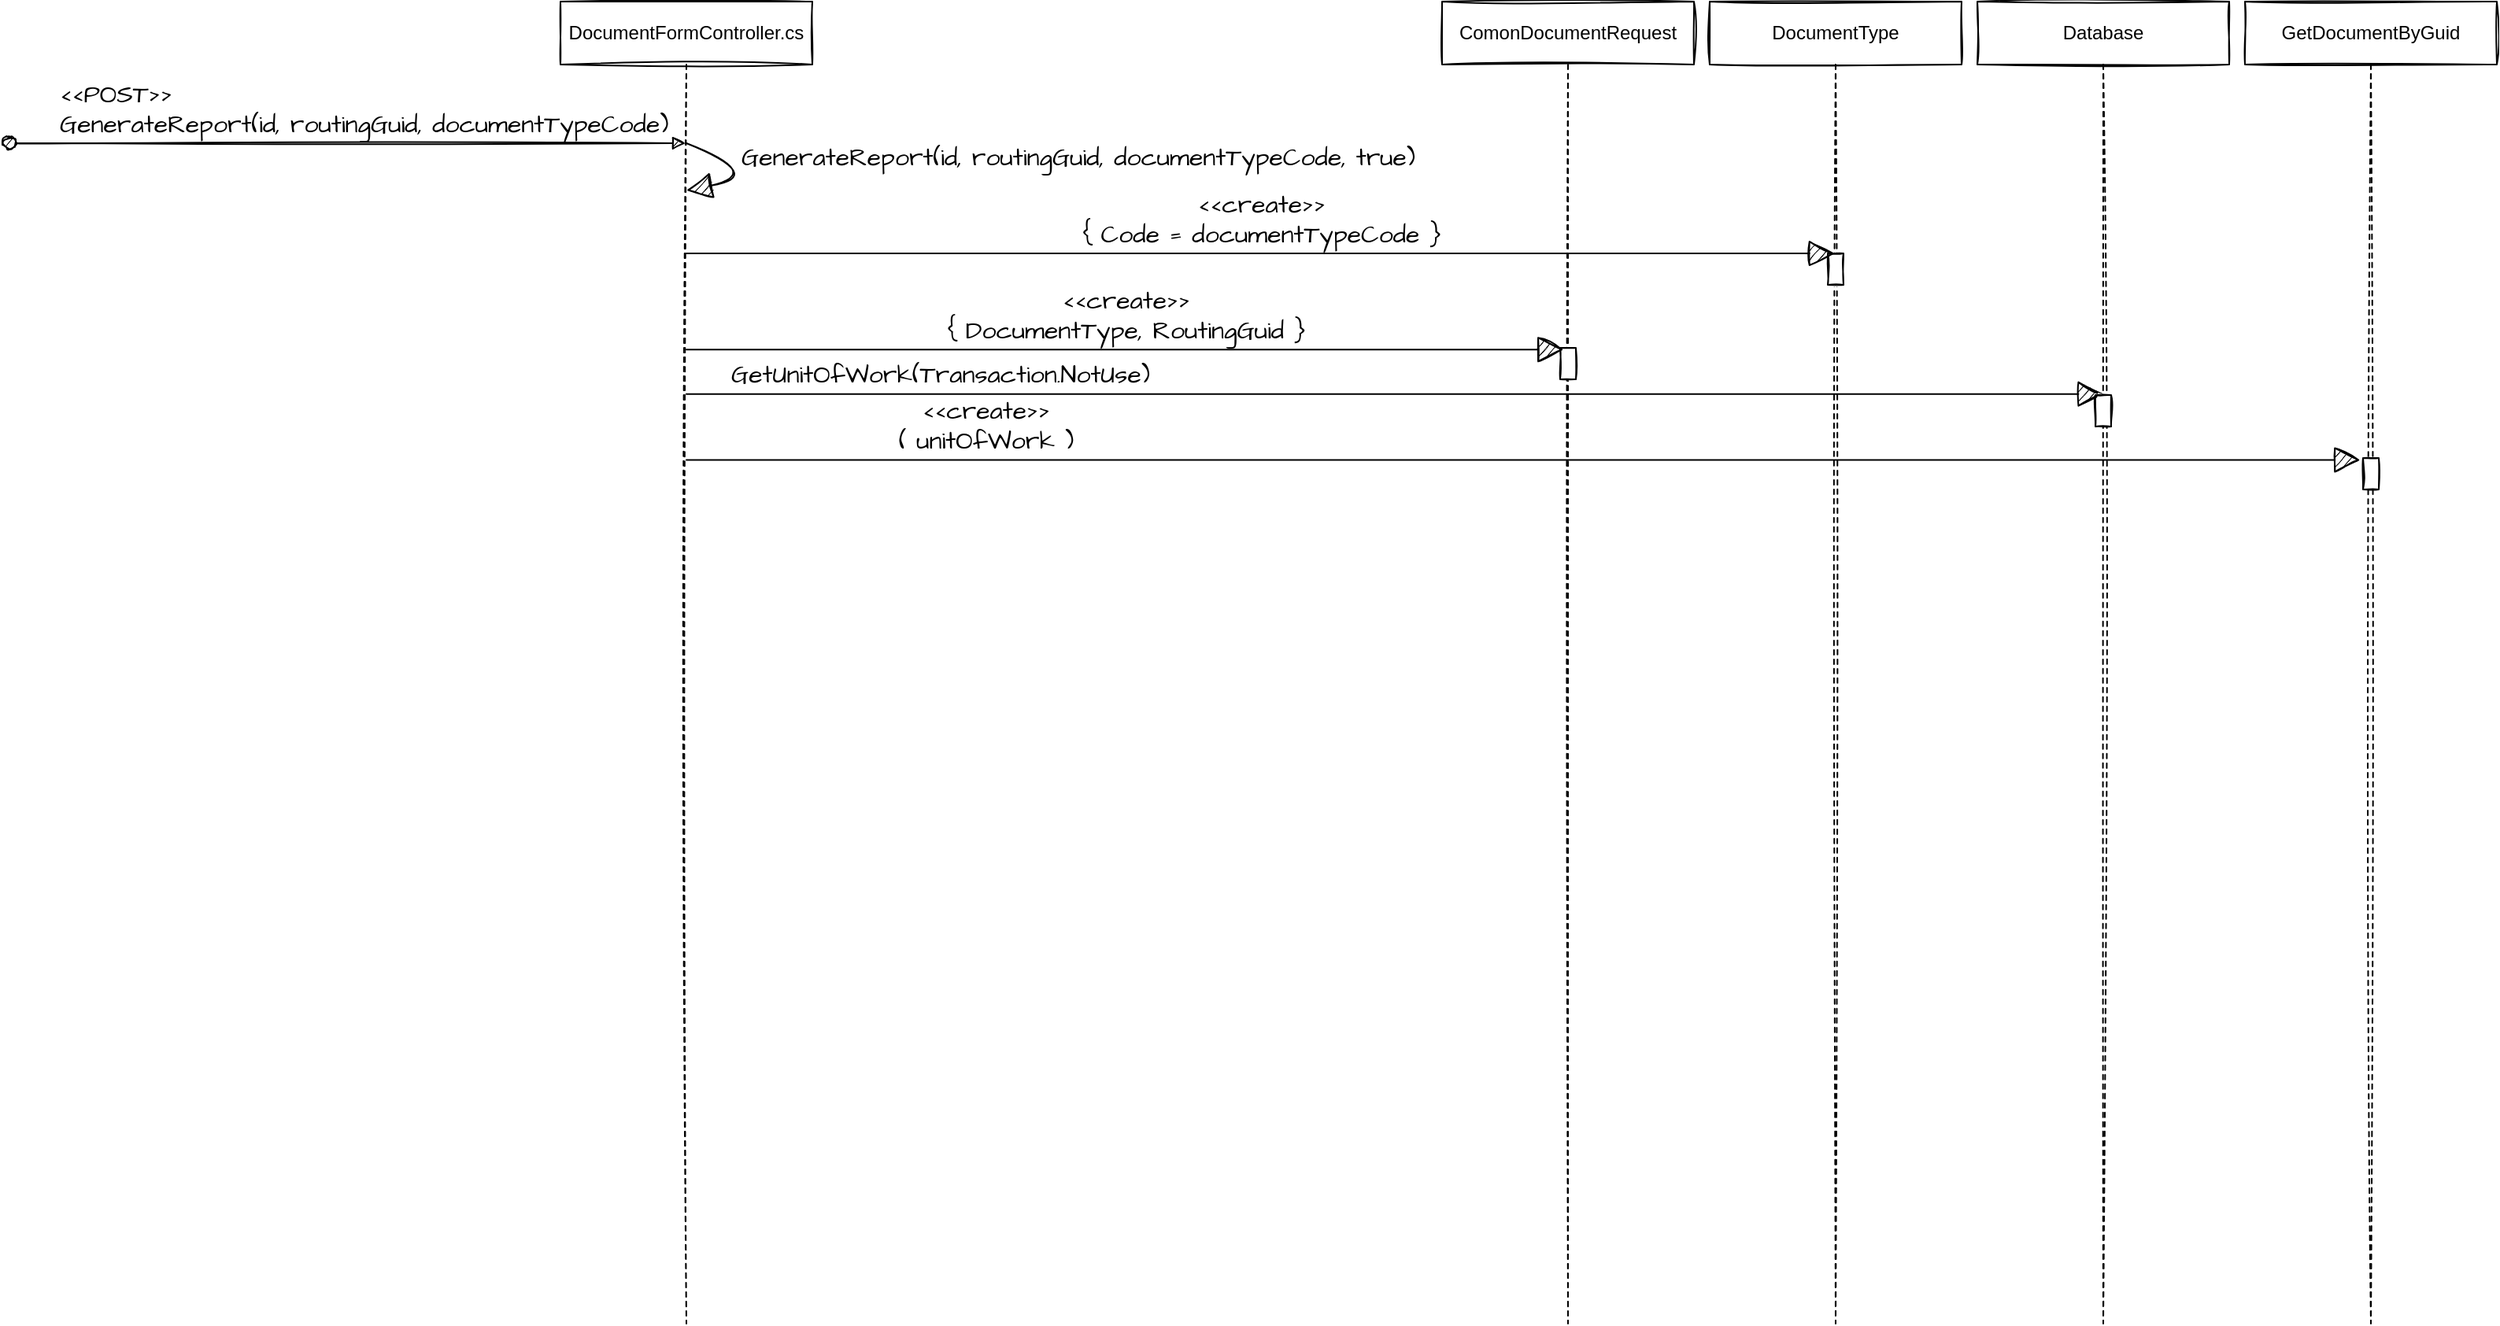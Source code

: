 <mxfile version="20.3.0" type="github">
  <diagram id="j9tNzVP-D8R7nncAc0zW" name="Страница 1">
    <mxGraphModel dx="1679" dy="964" grid="1" gridSize="10" guides="1" tooltips="1" connect="1" arrows="1" fold="1" page="1" pageScale="1" pageWidth="827" pageHeight="1169" math="0" shadow="0">
      <root>
        <mxCell id="0" />
        <mxCell id="1" parent="0" />
        <mxCell id="KA42aVoV2NwXhPdS14lZ-2" value="DocumentFormController.cs" style="shape=umlLifeline;perimeter=lifelinePerimeter;whiteSpace=wrap;html=1;container=1;collapsible=0;recursiveResize=0;outlineConnect=0;sketch=1;" vertex="1" parent="1">
          <mxGeometry x="40" y="40" width="160" height="840" as="geometry" />
        </mxCell>
        <mxCell id="KA42aVoV2NwXhPdS14lZ-3" value="&amp;lt;&amp;lt;POST&amp;gt;&amp;gt;&lt;br&gt;GenerateReport(id, routingGuid, documentTypeCode)" style="html=1;verticalAlign=bottom;startArrow=oval;startFill=1;endArrow=block;startSize=8;rounded=0;sketch=1;hachureGap=4;fontFamily=Architects Daughter;fontSource=https%3A%2F%2Ffonts.googleapis.com%2Fcss%3Ffamily%3DArchitects%2BDaughter;fontSize=16;sourcePerimeterSpacing=8;targetPerimeterSpacing=8;curved=1;align=left;labelPosition=right;verticalLabelPosition=top;" edge="1" parent="KA42aVoV2NwXhPdS14lZ-2" target="KA42aVoV2NwXhPdS14lZ-2">
          <mxGeometry x="-0.86" width="60" relative="1" as="geometry">
            <mxPoint x="-350" y="90" as="sourcePoint" />
            <mxPoint x="60" y="90" as="targetPoint" />
            <mxPoint as="offset" />
          </mxGeometry>
        </mxCell>
        <mxCell id="KA42aVoV2NwXhPdS14lZ-5" value="GenerateReport(id, routingGuid, documentTypeCode, true)" style="html=1;verticalAlign=bottom;endArrow=block;rounded=0;sketch=1;hachureGap=4;fontFamily=Architects Daughter;fontSource=https%3A%2F%2Ffonts.googleapis.com%2Fcss%3Ffamily%3DArchitects%2BDaughter;fontSize=16;startSize=14;endSize=14;sourcePerimeterSpacing=8;targetPerimeterSpacing=8;curved=1;align=left;" edge="1" parent="KA42aVoV2NwXhPdS14lZ-2" target="KA42aVoV2NwXhPdS14lZ-2">
          <mxGeometry x="0.357" y="-2" width="80" relative="1" as="geometry">
            <mxPoint x="80" y="90" as="sourcePoint" />
            <mxPoint x="120.024" y="180" as="targetPoint" />
            <Array as="points">
              <mxPoint x="130" y="110" />
              <mxPoint x="80" y="120" />
            </Array>
            <mxPoint as="offset" />
          </mxGeometry>
        </mxCell>
        <mxCell id="KA42aVoV2NwXhPdS14lZ-6" value="ComonDocumentRequest" style="shape=umlLifeline;perimeter=lifelinePerimeter;whiteSpace=wrap;html=1;container=1;collapsible=0;recursiveResize=0;outlineConnect=0;sketch=1;" vertex="1" parent="1">
          <mxGeometry x="600" y="40" width="160" height="840" as="geometry" />
        </mxCell>
        <mxCell id="KA42aVoV2NwXhPdS14lZ-10" value="" style="html=1;points=[];perimeter=orthogonalPerimeter;sketch=1;hachureGap=4;fontFamily=Architects Daughter;fontSource=https%3A%2F%2Ffonts.googleapis.com%2Fcss%3Ffamily%3DArchitects%2BDaughter;fontSize=20;" vertex="1" parent="KA42aVoV2NwXhPdS14lZ-6">
          <mxGeometry x="75" y="220" width="10" height="20" as="geometry" />
        </mxCell>
        <mxCell id="KA42aVoV2NwXhPdS14lZ-9" value="&amp;lt;&amp;lt;create&amp;gt;&amp;gt;&lt;br&gt;{ DocumentType, RoutingGuid }" style="html=1;verticalAlign=bottom;endArrow=block;rounded=0;sketch=1;hachureGap=4;fontFamily=Architects Daughter;fontSource=https%3A%2F%2Ffonts.googleapis.com%2Fcss%3Ffamily%3DArchitects%2BDaughter;fontSize=16;startSize=14;endSize=14;sourcePerimeterSpacing=8;targetPerimeterSpacing=8;curved=1;entryX=0.215;entryY=0.056;entryDx=0;entryDy=0;entryPerimeter=0;" edge="1" parent="1" source="KA42aVoV2NwXhPdS14lZ-2" target="KA42aVoV2NwXhPdS14lZ-10">
          <mxGeometry width="80" relative="1" as="geometry">
            <mxPoint x="120" y="260" as="sourcePoint" />
            <mxPoint x="680" y="260" as="targetPoint" />
          </mxGeometry>
        </mxCell>
        <mxCell id="KA42aVoV2NwXhPdS14lZ-11" value="GetUnitOfWork(Transaction.NotUse)" style="html=1;verticalAlign=bottom;endArrow=block;rounded=0;sketch=1;hachureGap=4;fontFamily=Architects Daughter;fontSource=https%3A%2F%2Ffonts.googleapis.com%2Fcss%3Ffamily%3DArchitects%2BDaughter;fontSize=16;startSize=14;endSize=14;sourcePerimeterSpacing=8;targetPerimeterSpacing=8;curved=1;entryX=0.533;entryY=-0.033;entryDx=0;entryDy=0;entryPerimeter=0;" edge="1" parent="1" source="KA42aVoV2NwXhPdS14lZ-2" target="KA42aVoV2NwXhPdS14lZ-16">
          <mxGeometry x="-0.644" width="80" relative="1" as="geometry">
            <mxPoint x="90.0" y="340" as="sourcePoint" />
            <mxPoint x="650" y="340" as="targetPoint" />
            <mxPoint as="offset" />
          </mxGeometry>
        </mxCell>
        <mxCell id="KA42aVoV2NwXhPdS14lZ-12" value="DocumentType" style="shape=umlLifeline;perimeter=lifelinePerimeter;whiteSpace=wrap;html=1;container=1;collapsible=0;recursiveResize=0;outlineConnect=0;sketch=1;" vertex="1" parent="1">
          <mxGeometry x="770" y="40" width="160" height="840" as="geometry" />
        </mxCell>
        <mxCell id="KA42aVoV2NwXhPdS14lZ-13" value="" style="html=1;points=[];perimeter=orthogonalPerimeter;sketch=1;hachureGap=4;fontFamily=Architects Daughter;fontSource=https%3A%2F%2Ffonts.googleapis.com%2Fcss%3Ffamily%3DArchitects%2BDaughter;fontSize=20;" vertex="1" parent="KA42aVoV2NwXhPdS14lZ-12">
          <mxGeometry x="75" y="160" width="10" height="20" as="geometry" />
        </mxCell>
        <mxCell id="KA42aVoV2NwXhPdS14lZ-14" value="&amp;lt;&amp;lt;create&amp;gt;&amp;gt;&lt;br&gt;{ Code = documentTypeCode }" style="html=1;verticalAlign=bottom;endArrow=block;rounded=0;sketch=1;hachureGap=4;fontFamily=Architects Daughter;fontSource=https%3A%2F%2Ffonts.googleapis.com%2Fcss%3Ffamily%3DArchitects%2BDaughter;fontSize=16;startSize=14;endSize=14;sourcePerimeterSpacing=8;targetPerimeterSpacing=8;curved=1;" edge="1" parent="1" source="KA42aVoV2NwXhPdS14lZ-2" target="KA42aVoV2NwXhPdS14lZ-12">
          <mxGeometry width="80" relative="1" as="geometry">
            <mxPoint x="125.0" y="200" as="sourcePoint" />
            <mxPoint x="685" y="200" as="targetPoint" />
            <Array as="points">
              <mxPoint x="310" y="200" />
            </Array>
          </mxGeometry>
        </mxCell>
        <mxCell id="KA42aVoV2NwXhPdS14lZ-15" value="Database" style="shape=umlLifeline;perimeter=lifelinePerimeter;whiteSpace=wrap;html=1;container=1;collapsible=0;recursiveResize=0;outlineConnect=0;sketch=1;" vertex="1" parent="1">
          <mxGeometry x="940" y="40" width="160" height="840" as="geometry" />
        </mxCell>
        <mxCell id="KA42aVoV2NwXhPdS14lZ-16" value="" style="html=1;points=[];perimeter=orthogonalPerimeter;sketch=1;hachureGap=4;fontFamily=Architects Daughter;fontSource=https%3A%2F%2Ffonts.googleapis.com%2Fcss%3Ffamily%3DArchitects%2BDaughter;fontSize=20;" vertex="1" parent="KA42aVoV2NwXhPdS14lZ-15">
          <mxGeometry x="75" y="250" width="10" height="20" as="geometry" />
        </mxCell>
        <mxCell id="KA42aVoV2NwXhPdS14lZ-17" value="GetDocumentByGuid" style="shape=umlLifeline;perimeter=lifelinePerimeter;whiteSpace=wrap;html=1;container=1;collapsible=0;recursiveResize=0;outlineConnect=0;sketch=1;" vertex="1" parent="1">
          <mxGeometry x="1110" y="40" width="160" height="840" as="geometry" />
        </mxCell>
        <mxCell id="KA42aVoV2NwXhPdS14lZ-18" value="" style="html=1;points=[];perimeter=orthogonalPerimeter;sketch=1;hachureGap=4;fontFamily=Architects Daughter;fontSource=https%3A%2F%2Ffonts.googleapis.com%2Fcss%3Ffamily%3DArchitects%2BDaughter;fontSize=20;" vertex="1" parent="KA42aVoV2NwXhPdS14lZ-17">
          <mxGeometry x="75" y="290" width="10" height="20" as="geometry" />
        </mxCell>
        <mxCell id="KA42aVoV2NwXhPdS14lZ-19" value="&amp;lt;&amp;lt;create&amp;gt;&amp;gt;&lt;br&gt;( unitOfWork )" style="html=1;verticalAlign=bottom;endArrow=block;rounded=0;sketch=1;hachureGap=4;fontFamily=Architects Daughter;fontSource=https%3A%2F%2Ffonts.googleapis.com%2Fcss%3Ffamily%3DArchitects%2BDaughter;fontSize=16;startSize=14;endSize=14;sourcePerimeterSpacing=8;targetPerimeterSpacing=8;curved=1;entryX=-0.178;entryY=0.064;entryDx=0;entryDy=0;entryPerimeter=0;" edge="1" parent="1" source="KA42aVoV2NwXhPdS14lZ-2" target="KA42aVoV2NwXhPdS14lZ-18">
          <mxGeometry x="-0.643" width="80" relative="1" as="geometry">
            <mxPoint x="129.667" y="360.0" as="sourcePoint" />
            <mxPoint x="1030.33" y="360.0" as="targetPoint" />
            <mxPoint as="offset" />
          </mxGeometry>
        </mxCell>
      </root>
    </mxGraphModel>
  </diagram>
</mxfile>

